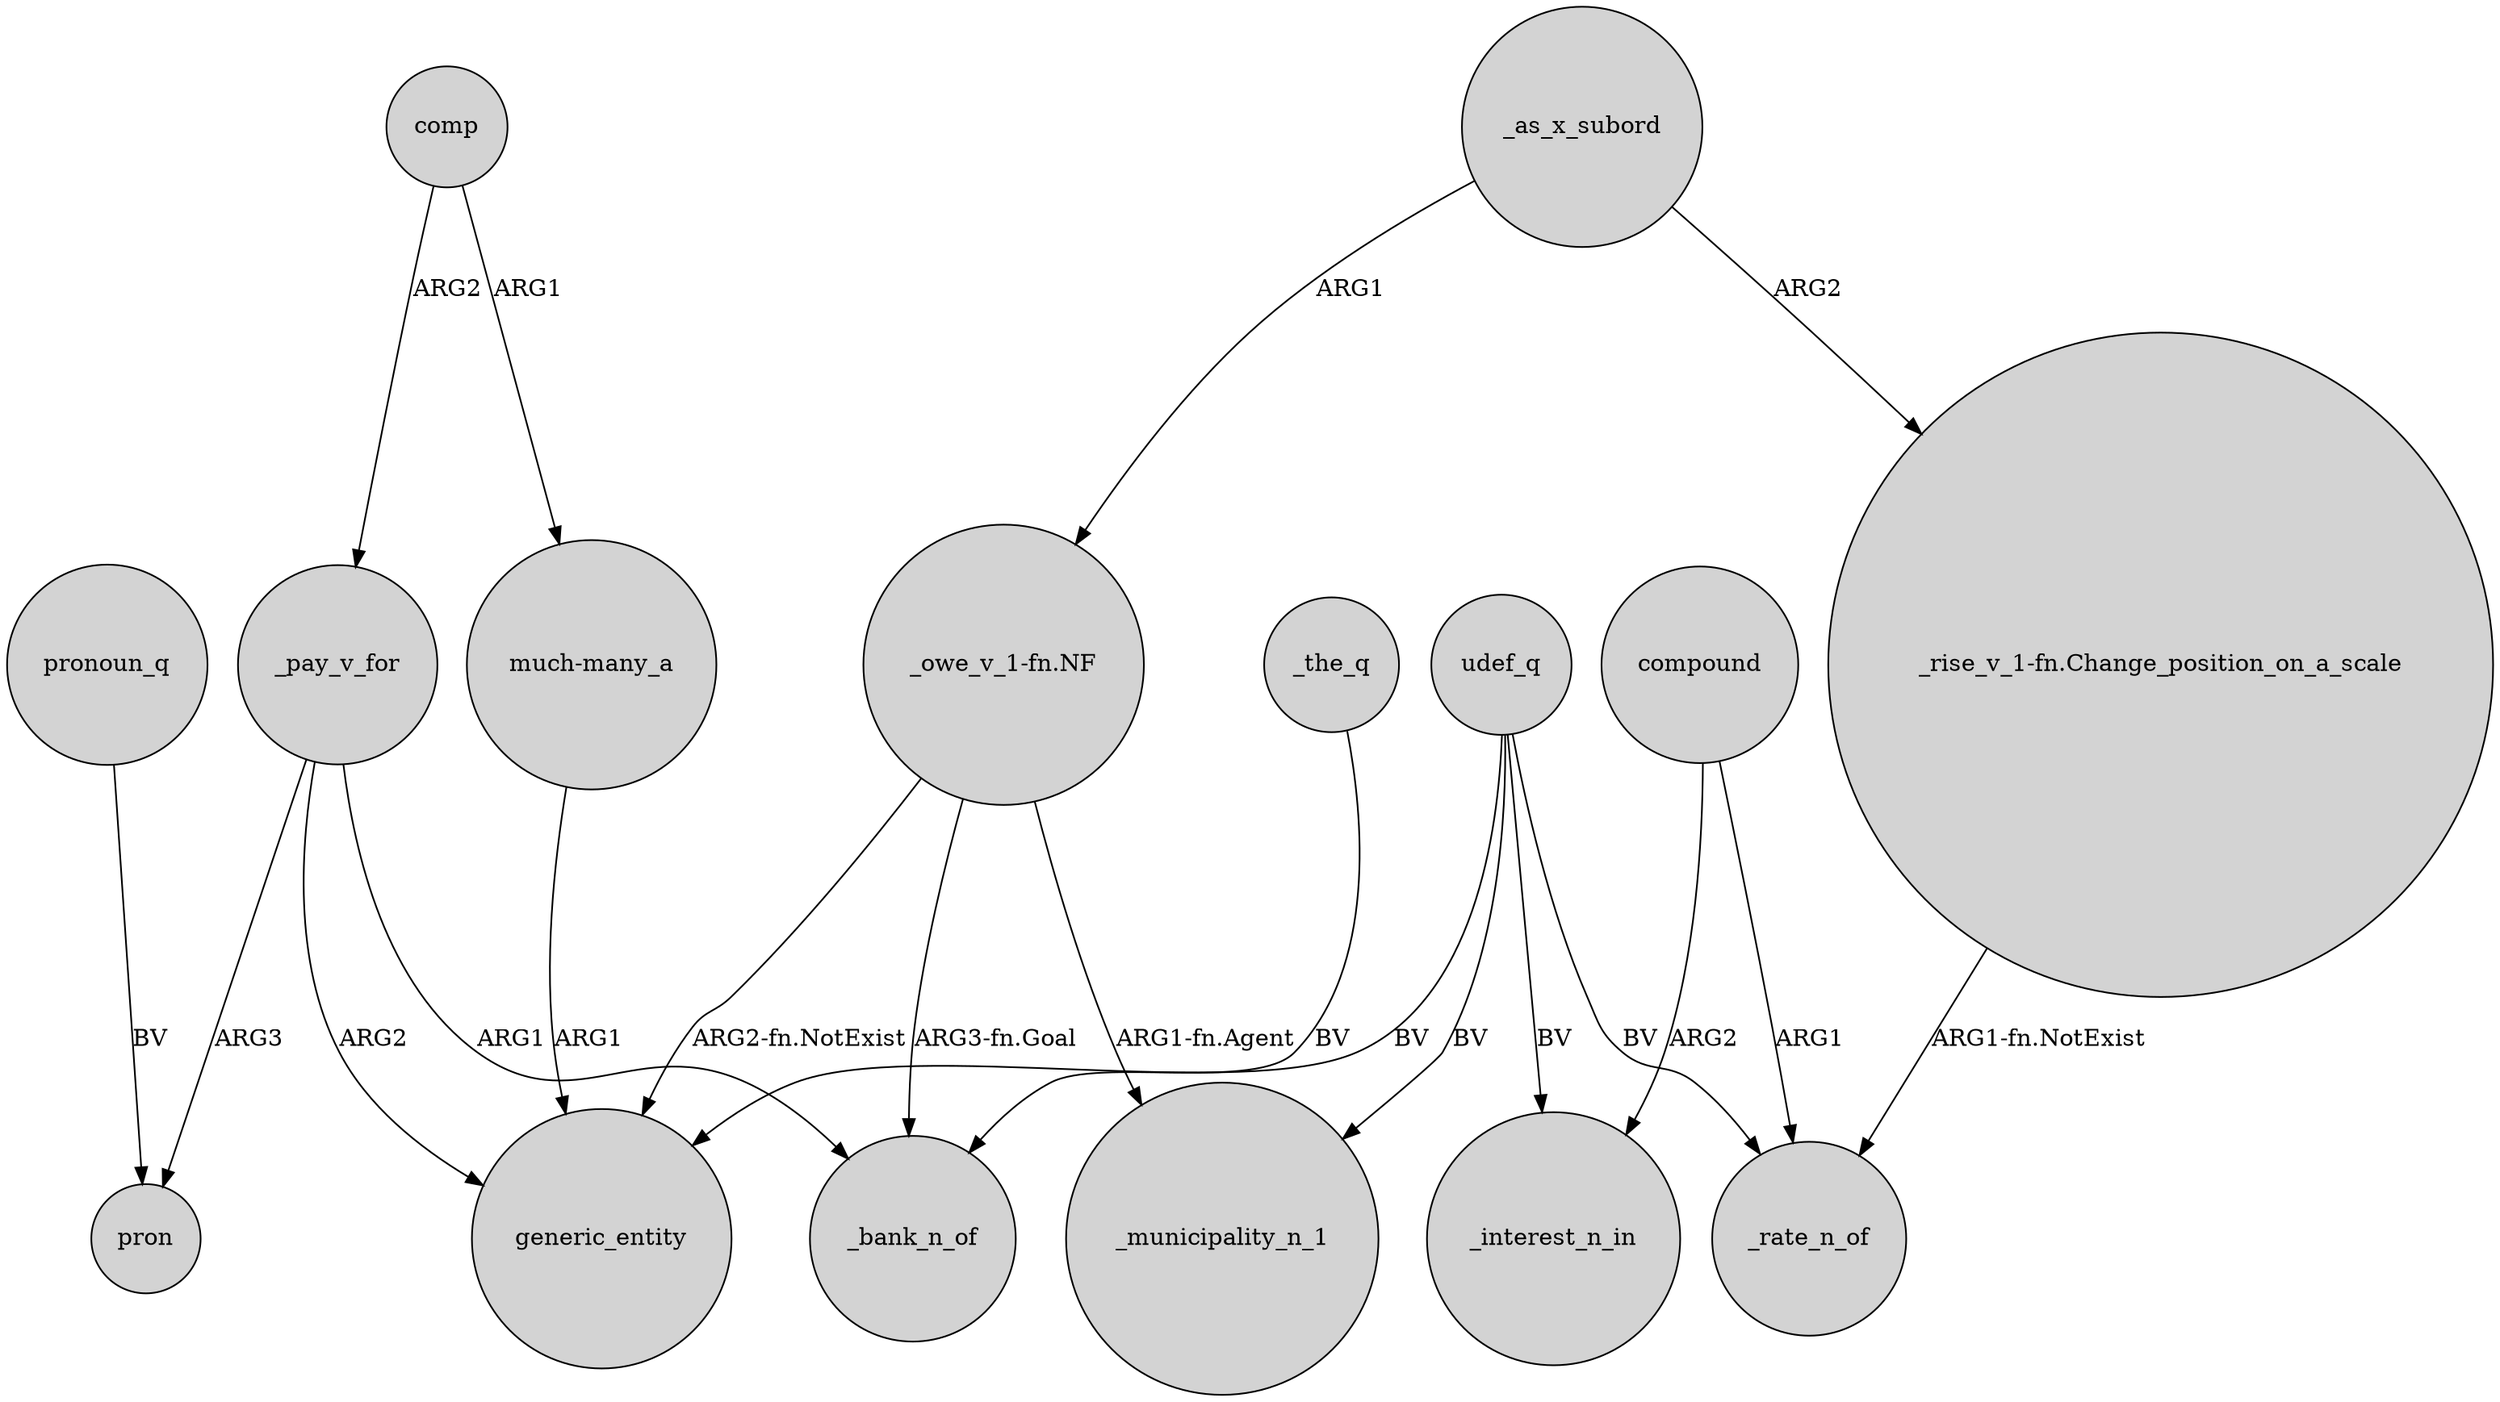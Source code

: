 digraph {
	node [shape=circle style=filled]
	udef_q -> generic_entity [label=BV]
	"_owe_v_1-fn.NF" -> generic_entity [label="ARG2-fn.NotExist"]
	"much-many_a" -> generic_entity [label=ARG1]
	_pay_v_for -> pron [label=ARG3]
	"_rise_v_1-fn.Change_position_on_a_scale" -> _rate_n_of [label="ARG1-fn.NotExist"]
	compound -> _rate_n_of [label=ARG1]
	udef_q -> _rate_n_of [label=BV]
	_pay_v_for -> generic_entity [label=ARG2]
	udef_q -> _interest_n_in [label=BV]
	_as_x_subord -> "_rise_v_1-fn.Change_position_on_a_scale" [label=ARG2]
	compound -> _interest_n_in [label=ARG2]
	pronoun_q -> pron [label=BV]
	_the_q -> _bank_n_of [label=BV]
	_pay_v_for -> _bank_n_of [label=ARG1]
	comp -> "much-many_a" [label=ARG1]
	comp -> _pay_v_for [label=ARG2]
	"_owe_v_1-fn.NF" -> _bank_n_of [label="ARG3-fn.Goal"]
	udef_q -> _municipality_n_1 [label=BV]
	"_owe_v_1-fn.NF" -> _municipality_n_1 [label="ARG1-fn.Agent"]
	_as_x_subord -> "_owe_v_1-fn.NF" [label=ARG1]
}
